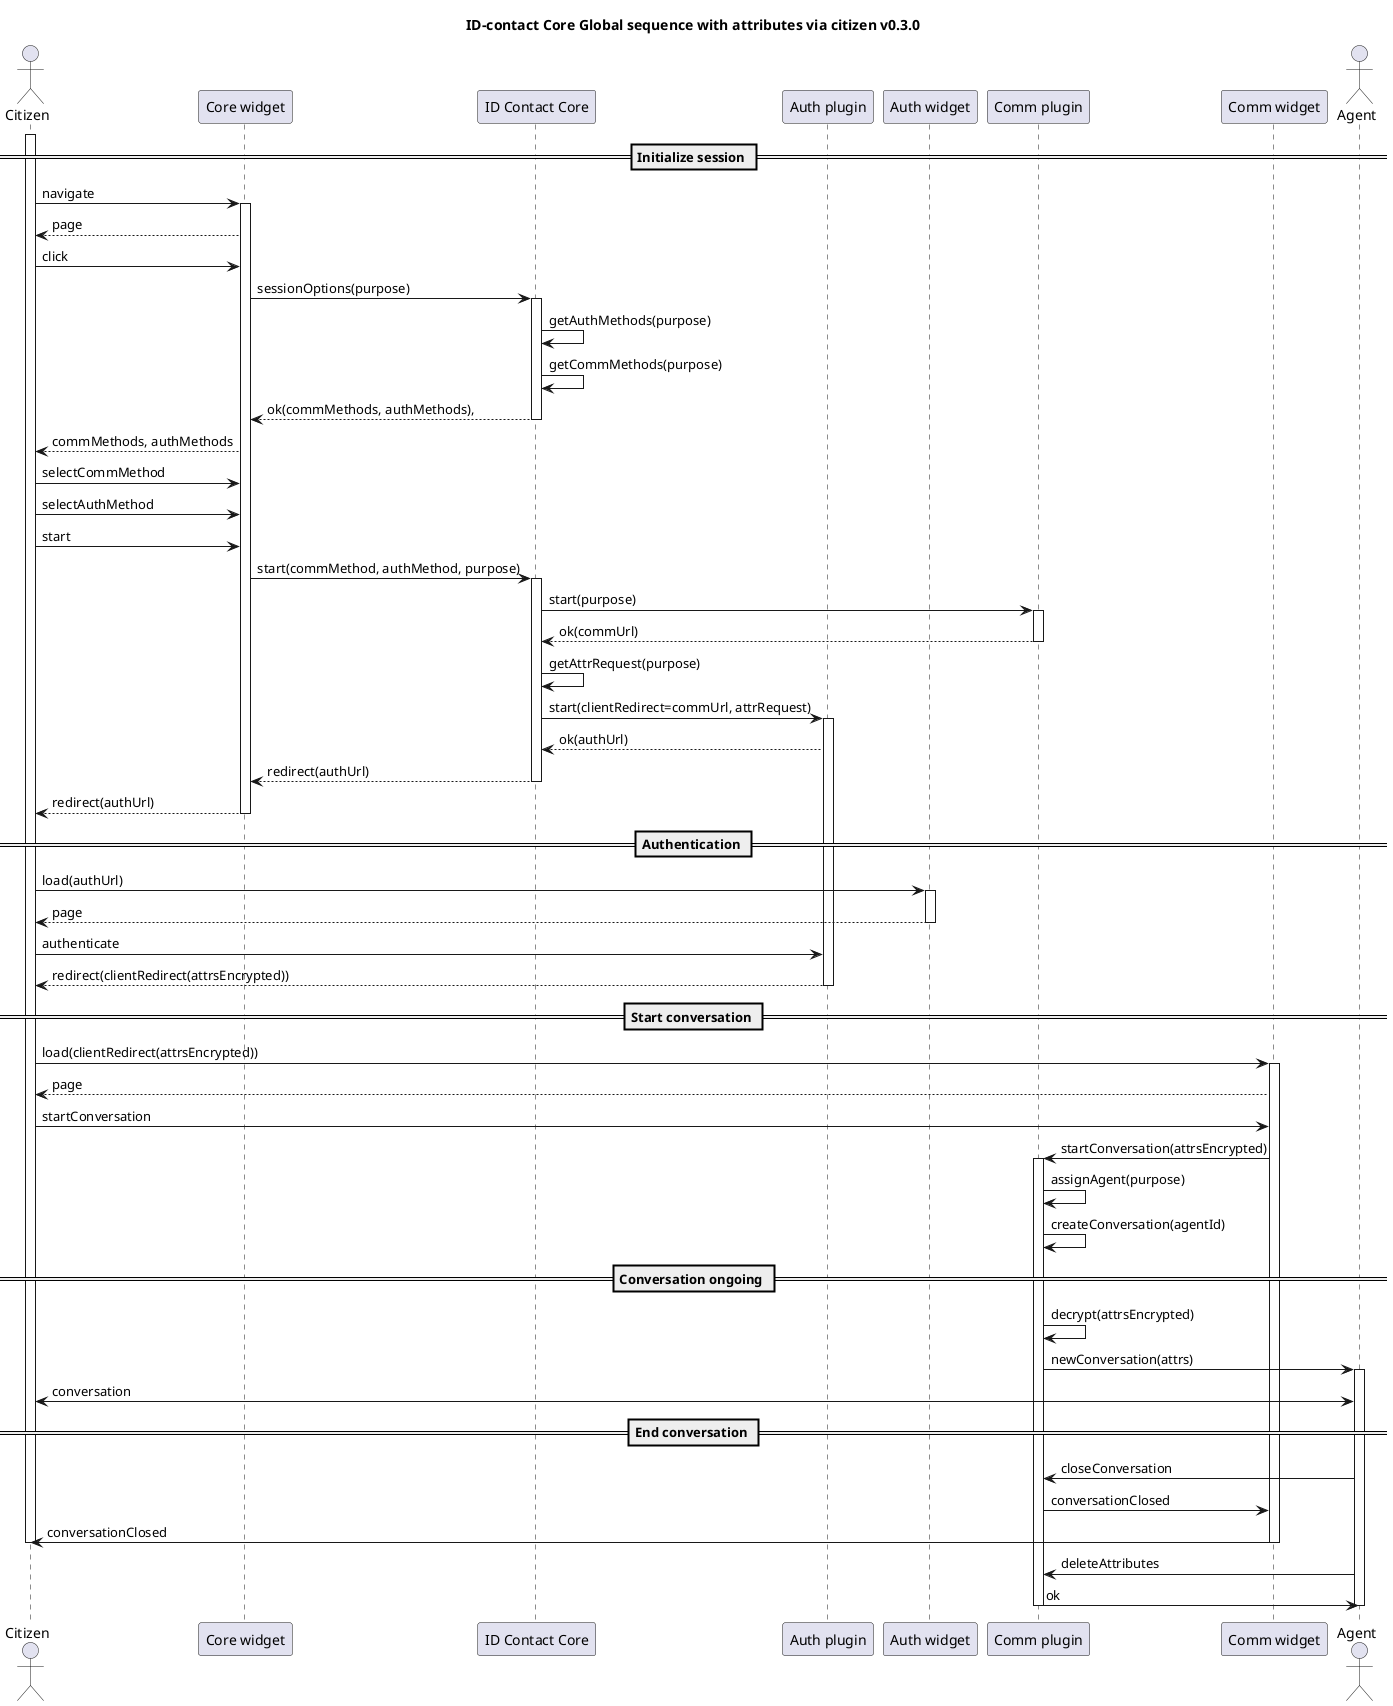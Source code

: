 
@startuml
title ID-contact Core Global sequence with attributes via citizen v0.3.0

actor Citizen as citizen
participant "Core widget" as widget
participant "ID Contact Core" as core
participant "Auth plugin" as auth_plugin
participant "Auth widget" as auth_widget
participant "Comm plugin" as comm_plugin
participant "Comm widget" as comm_widget
actor Agent as agent

== Initialize session ==

activate citizen
citizen->widget: navigate
activate widget
widget-->citizen: page
citizen->widget: click
widget->core: sessionOptions(purpose)
activate core
core->core: getAuthMethods(purpose)
core->core: getCommMethods(purpose)
core-->widget: ok(commMethods, authMethods),
deactivate core
widget-->citizen: commMethods, authMethods
citizen->widget: selectCommMethod
citizen->widget: selectAuthMethod
citizen->widget: start
widget->core: start(commMethod, authMethod, purpose)
activate core
core->comm_plugin: start(purpose)
activate comm_plugin
comm_plugin-->core: ok(commUrl)
deactivate comm_plugin
core->core: getAttrRequest(purpose)
core->auth_plugin: start(clientRedirect=commUrl, attrRequest)
activate auth_plugin
auth_plugin-->core: ok(authUrl)
core-->widget: redirect(authUrl)
deactivate core
widget-->citizen: redirect(authUrl)
deactivate widget

== Authentication ==

citizen->auth_widget: load(authUrl)
activate auth_widget
auth_widget-->citizen: page
deactivate auth_widget

citizen->auth_plugin: authenticate
auth_plugin-->citizen: redirect(clientRedirect(attrsEncrypted))
deactivate auth_plugin

== Start conversation ==

citizen->comm_widget: load(clientRedirect(attrsEncrypted))
activate comm_widget
comm_widget-->citizen: page

citizen->comm_widget: startConversation
comm_widget->comm_plugin: startConversation(attrsEncrypted)
activate comm_plugin

comm_plugin->comm_plugin: assignAgent(purpose)
comm_plugin->comm_plugin: createConversation(agentId)

== Conversation ongoing ==
comm_plugin->comm_plugin: decrypt(attrsEncrypted)
comm_plugin->agent: newConversation(attrs)

activate agent
citizen<->agent: conversation

== End conversation ==
agent->comm_plugin: closeConversation
comm_plugin->comm_widget: conversationClosed
deactivate widget
comm_widget->citizen: conversationClosed
deactivate comm_widget
deactivate citizen
agent->comm_plugin: deleteAttributes
comm_plugin->agent: ok
deactivate comm_plugin
deactivate agent


@enduml
